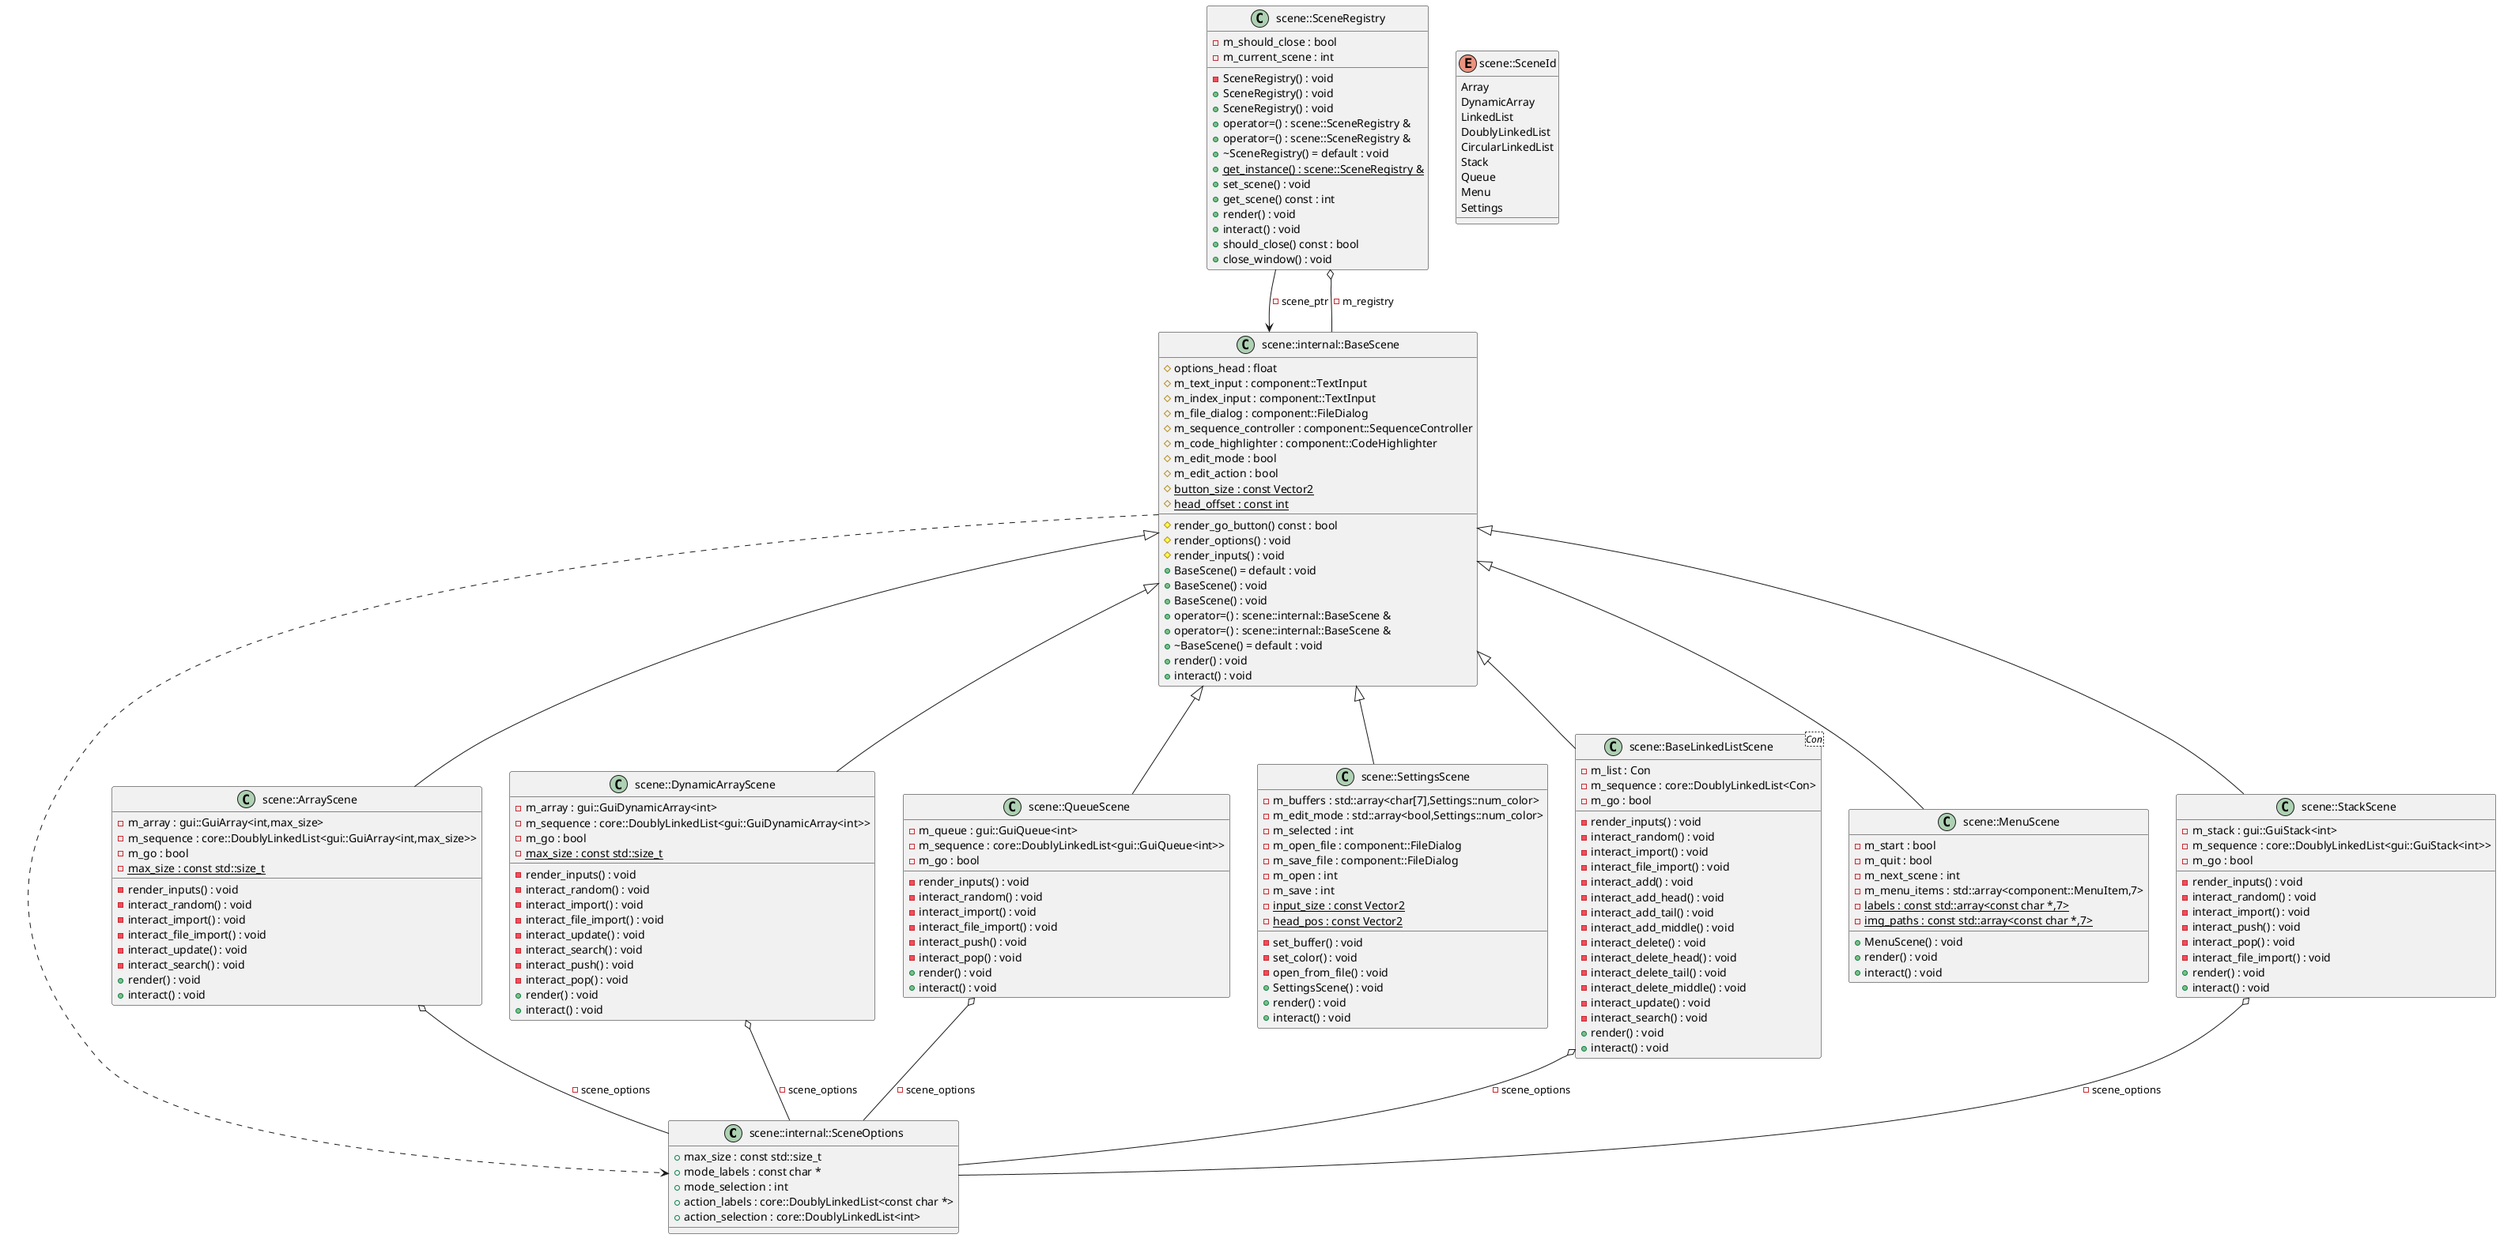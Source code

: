@startuml
class "scene::internal::SceneOptions" as C_0000784469365298937445
class C_0000784469365298937445 {
+max_size : const std::size_t
+mode_labels : const char *
+mode_selection : int
+action_labels : core::DoublyLinkedList<const char *>
+action_selection : core::DoublyLinkedList<int>
}
class "scene::internal::BaseScene" as C_0000658540208301571902
class C_0000658540208301571902 {
#render_go_button() const : bool
#render_options() : void
#render_inputs() : void
+BaseScene() = default : void
+BaseScene() : void
+BaseScene() : void
+operator=() : scene::internal::BaseScene &
+operator=() : scene::internal::BaseScene &
+~BaseScene() = default : void
+render() : void
+interact() : void
#options_head : float
#m_text_input : component::TextInput
#m_index_input : component::TextInput
#m_file_dialog : component::FileDialog
#m_sequence_controller : component::SequenceController
#m_code_highlighter : component::CodeHighlighter
#m_edit_mode : bool
#m_edit_action : bool
{static} #button_size : const Vector2
{static} #head_offset : const int
}
class "scene::ArrayScene" as C_0000317546188476051030
class C_0000317546188476051030 {
-render_inputs() : void
-interact_random() : void
-interact_import() : void
-interact_file_import() : void
-interact_update() : void
-interact_search() : void
+render() : void
+interact() : void
-m_array : gui::GuiArray<int,max_size>
-m_sequence : core::DoublyLinkedList<gui::GuiArray<int,max_size>>
-m_go : bool
{static} -max_size : const std::size_t
}
class "scene::DynamicArrayScene" as C_0000993933600604625070
class C_0000993933600604625070 {
-render_inputs() : void
-interact_random() : void
-interact_import() : void
-interact_file_import() : void
-interact_update() : void
-interact_search() : void
-interact_push() : void
-interact_pop() : void
+render() : void
+interact() : void
-m_array : gui::GuiDynamicArray<int>
-m_sequence : core::DoublyLinkedList<gui::GuiDynamicArray<int>>
-m_go : bool
{static} -max_size : const std::size_t
}
class "scene::QueueScene" as C_0001209706248980343305
class C_0001209706248980343305 {
-render_inputs() : void
-interact_random() : void
-interact_import() : void
-interact_file_import() : void
-interact_push() : void
-interact_pop() : void
+render() : void
+interact() : void
-m_queue : gui::GuiQueue<int>
-m_sequence : core::DoublyLinkedList<gui::GuiQueue<int>>
-m_go : bool
}
class "scene::SettingsScene" as C_0001338101111872396075
class C_0001338101111872396075 {
-set_buffer() : void
-set_color() : void
-open_from_file() : void
+SettingsScene() : void
+render() : void
+interact() : void
-m_buffers : std::array<char[7],Settings::num_color>
-m_edit_mode : std::array<bool,Settings::num_color>
-m_selected : int
-m_open_file : component::FileDialog
-m_save_file : component::FileDialog
-m_open : int
-m_save : int
{static} -input_size : const Vector2
{static} -head_pos : const Vector2
}
class "scene::BaseLinkedListScene<Con>" as C_0000234618355588237115
class C_0000234618355588237115 {
-render_inputs() : void
-interact_random() : void
-interact_import() : void
-interact_file_import() : void
-interact_add() : void
-interact_add_head() : void
-interact_add_tail() : void
-interact_add_middle() : void
-interact_delete() : void
-interact_delete_head() : void
-interact_delete_tail() : void
-interact_delete_middle() : void
-interact_update() : void
-interact_search() : void
+render() : void
+interact() : void
-m_list : Con
-m_sequence : core::DoublyLinkedList<Con>
-m_go : bool
}
class "scene::MenuScene" as C_0001808605444978889323
class C_0001808605444978889323 {
+MenuScene() : void
+render() : void
+interact() : void
-m_start : bool
-m_quit : bool
-m_next_scene : int
-m_menu_items : std::array<component::MenuItem,7>
{static} -labels : const std::array<const char *,7>
{static} -img_paths : const std::array<const char *,7>
}
class "scene::StackScene" as C_0002179233268072534158
class C_0002179233268072534158 {
-render_inputs() : void
-interact_random() : void
-interact_import() : void
-interact_push() : void
-interact_pop() : void
-interact_file_import() : void
+render() : void
+interact() : void
-m_stack : gui::GuiStack<int>
-m_sequence : core::DoublyLinkedList<gui::GuiStack<int>>
-m_go : bool
}
enum "scene::SceneId" as C_0001841753511386152581
enum C_0001841753511386152581 {
Array
DynamicArray
LinkedList
DoublyLinkedList
CircularLinkedList
Stack
Queue
Menu
Settings
}
class "scene::SceneRegistry" as C_0001036623045197935261
class C_0001036623045197935261 {
-SceneRegistry() : void
+SceneRegistry() : void
+SceneRegistry() : void
+operator=() : scene::SceneRegistry &
+operator=() : scene::SceneRegistry &
+~SceneRegistry() = default : void
{static} +get_instance() : scene::SceneRegistry &
+set_scene() : void
+get_scene() const : int
+render() : void
+interact() : void
+should_close() const : bool
+close_window() : void
-m_should_close : bool
-m_current_scene : int
}
C_0000658540208301571902 ..> C_0000784469365298937445
C_0000317546188476051030 o-- C_0000784469365298937445 : -scene_options
C_0000658540208301571902 <|-- C_0000317546188476051030
C_0000993933600604625070 o-- C_0000784469365298937445 : -scene_options
C_0000658540208301571902 <|-- C_0000993933600604625070
C_0001209706248980343305 o-- C_0000784469365298937445 : -scene_options
C_0000658540208301571902 <|-- C_0001209706248980343305
C_0000658540208301571902 <|-- C_0001338101111872396075
C_0000234618355588237115 o-- C_0000784469365298937445 : -scene_options
C_0000658540208301571902 <|-- C_0000234618355588237115
C_0000658540208301571902 <|-- C_0001808605444978889323
C_0002179233268072534158 o-- C_0000784469365298937445 : -scene_options
C_0000658540208301571902 <|-- C_0002179233268072534158
C_0001036623045197935261 --> C_0000658540208301571902 : -scene_ptr
C_0001036623045197935261 o-- C_0000658540208301571902 : -m_registry

'Generated with clang-uml, version 0.3.4
'LLVM version Ubuntu clang version 15.0.6
@enduml
